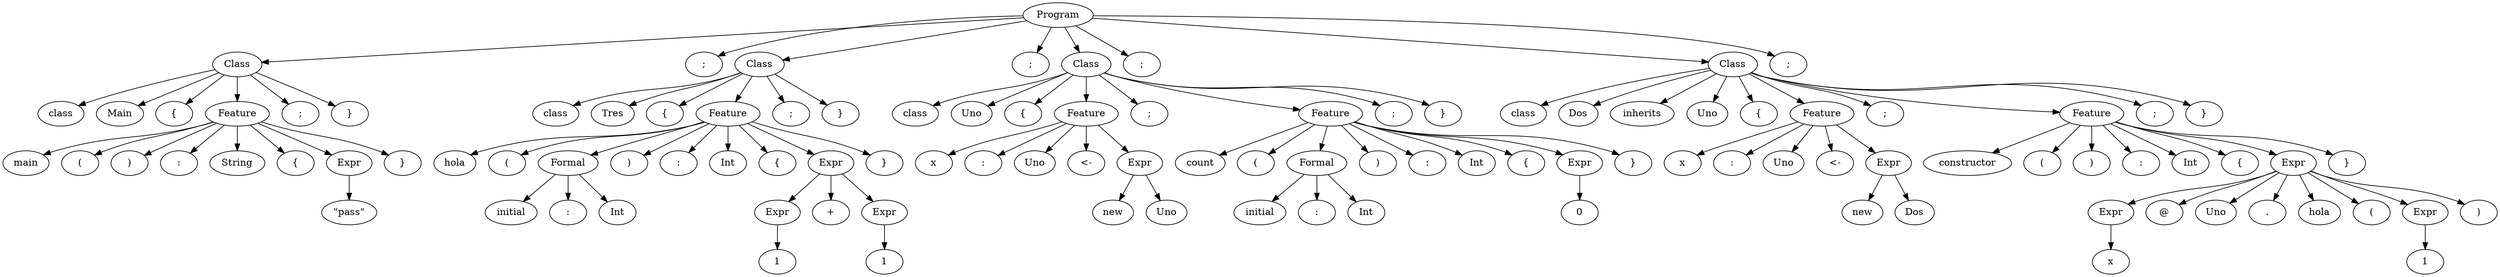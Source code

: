 digraph {
	0 [label=Program]
	0 -> 1
	1 [label=Class]
	1 -> 2
	2 [label=class]
	1 -> 3
	3 [label=Main]
	1 -> 4
	4 [label="{"]
	1 -> 5
	5 [label=Feature]
	5 -> 6
	6 [label=main]
	5 -> 7
	7 [label="("]
	5 -> 8
	8 [label=")"]
	5 -> 9
	9 [label=":"]
	5 -> 10
	10 [label=String]
	5 -> 11
	11 [label="{"]
	5 -> 12
	12 [label=Expr]
	12 -> 13
	13 [label="\"pass\""]
	5 -> 14
	14 [label="}"]
	1 -> 15
	15 [label=";"]
	1 -> 16
	16 [label="}"]
	0 -> 17
	17 [label=";"]
	0 -> 18
	18 [label=Class]
	18 -> 19
	19 [label=class]
	18 -> 20
	20 [label=Tres]
	18 -> 21
	21 [label="{"]
	18 -> 22
	22 [label=Feature]
	22 -> 23
	23 [label=hola]
	22 -> 24
	24 [label="("]
	22 -> 25
	25 [label=Formal]
	25 -> 26
	26 [label=initial]
	25 -> 27
	27 [label=":"]
	25 -> 28
	28 [label=Int]
	22 -> 29
	29 [label=")"]
	22 -> 30
	30 [label=":"]
	22 -> 31
	31 [label=Int]
	22 -> 32
	32 [label="{"]
	22 -> 33
	33 [label=Expr]
	33 -> 34
	34 [label=Expr]
	34 -> 35
	35 [label=1]
	33 -> 36
	36 [label="+"]
	33 -> 37
	37 [label=Expr]
	37 -> 38
	38 [label=1]
	22 -> 39
	39 [label="}"]
	18 -> 40
	40 [label=";"]
	18 -> 41
	41 [label="}"]
	0 -> 42
	42 [label=";"]
	0 -> 43
	43 [label=Class]
	43 -> 44
	44 [label=class]
	43 -> 45
	45 [label=Uno]
	43 -> 46
	46 [label="{"]
	43 -> 47
	47 [label=Feature]
	47 -> 48
	48 [label=x]
	47 -> 49
	49 [label=":"]
	47 -> 50
	50 [label=Uno]
	47 -> 51
	51 [label="<-"]
	47 -> 52
	52 [label=Expr]
	52 -> 53
	53 [label=new]
	52 -> 54
	54 [label=Uno]
	43 -> 55
	55 [label=";"]
	43 -> 56
	56 [label=Feature]
	56 -> 57
	57 [label=count]
	56 -> 58
	58 [label="("]
	56 -> 59
	59 [label=Formal]
	59 -> 60
	60 [label=initial]
	59 -> 61
	61 [label=":"]
	59 -> 62
	62 [label=Int]
	56 -> 63
	63 [label=")"]
	56 -> 64
	64 [label=":"]
	56 -> 65
	65 [label=Int]
	56 -> 66
	66 [label="{"]
	56 -> 67
	67 [label=Expr]
	67 -> 68
	68 [label=0]
	56 -> 69
	69 [label="}"]
	43 -> 70
	70 [label=";"]
	43 -> 71
	71 [label="}"]
	0 -> 72
	72 [label=";"]
	0 -> 73
	73 [label=Class]
	73 -> 74
	74 [label=class]
	73 -> 75
	75 [label=Dos]
	73 -> 76
	76 [label=inherits]
	73 -> 77
	77 [label=Uno]
	73 -> 78
	78 [label="{"]
	73 -> 79
	79 [label=Feature]
	79 -> 80
	80 [label=x]
	79 -> 81
	81 [label=":"]
	79 -> 82
	82 [label=Uno]
	79 -> 83
	83 [label="<-"]
	79 -> 84
	84 [label=Expr]
	84 -> 85
	85 [label=new]
	84 -> 86
	86 [label=Dos]
	73 -> 87
	87 [label=";"]
	73 -> 88
	88 [label=Feature]
	88 -> 89
	89 [label=constructor]
	88 -> 90
	90 [label="("]
	88 -> 91
	91 [label=")"]
	88 -> 92
	92 [label=":"]
	88 -> 93
	93 [label=Int]
	88 -> 94
	94 [label="{"]
	88 -> 95
	95 [label=Expr]
	95 -> 96
	96 [label=Expr]
	96 -> 97
	97 [label=x]
	95 -> 98
	98 [label="@"]
	95 -> 99
	99 [label=Uno]
	95 -> 100
	100 [label="."]
	95 -> 101
	101 [label=hola]
	95 -> 102
	102 [label="("]
	95 -> 103
	103 [label=Expr]
	103 -> 104
	104 [label=1]
	95 -> 105
	105 [label=")"]
	88 -> 106
	106 [label="}"]
	73 -> 107
	107 [label=";"]
	73 -> 108
	108 [label="}"]
	0 -> 109
	109 [label=";"]
}
